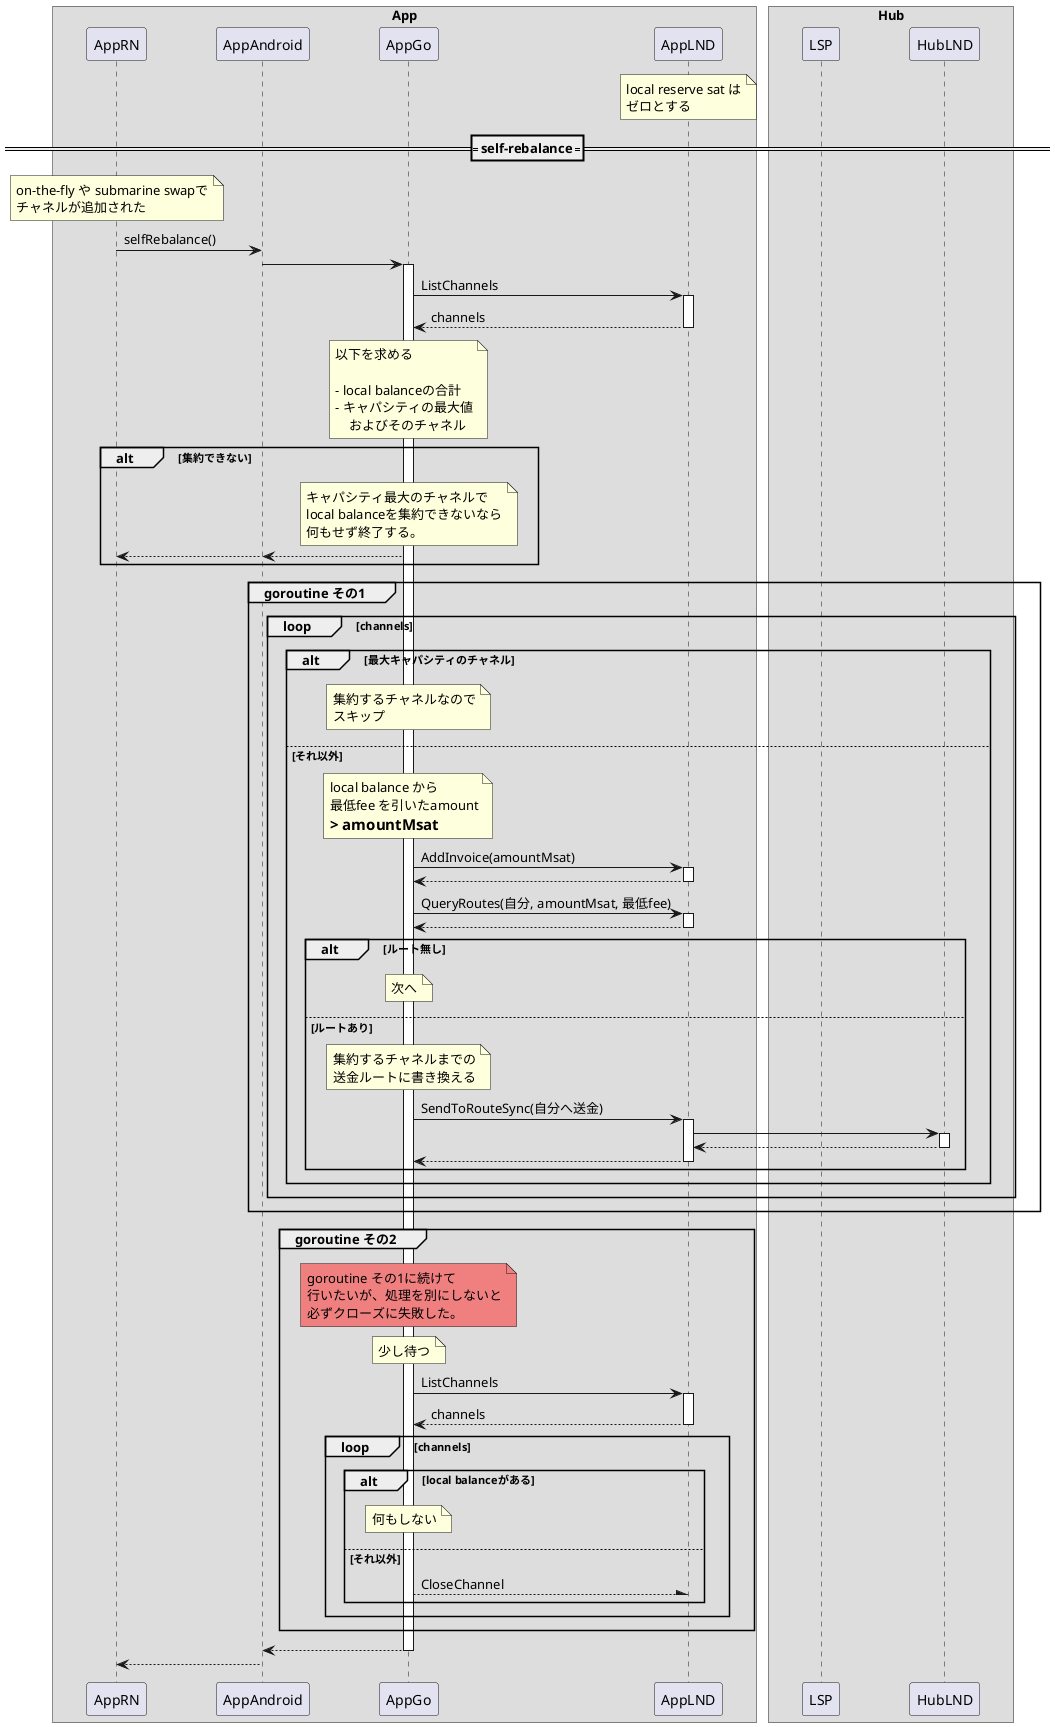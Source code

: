 @startuml self-rebalance
!pragma teoz true
' skinparam handwritten true
skinparam ParticipantPadding 30

box App
    participant AppRN
    participant AppAndroid
    participant AppGo
    participant AppLND
end box
box Hub
    participant LSP
    participant HubLND
end box

note over AppLND
    local reserve sat は
    ゼロとする
end note

==== self-rebalance ====

note over AppRN
    on-the-fly や submarine swapで
    チャネルが追加された
end note

AppRN -> AppAndroid: selfRebalance()
AppAndroid -> AppGo
activate AppGo

AppGo -> AppLND ++ : ListChannels
return channels

note over AppGo
    以下を求める

    - local balanceの合計
    - キャパシティの最大値
        およびそのチャネル
end note

alt 集約できない
note over AppGo
    キャパシティ最大のチャネルで
    local balanceを集約できないなら
    何もせず終了する。
end note
AppAndroid <-- AppGo
&AppRN <-- AppAndroid

end

group goroutine その1 
    loop channels
        alt 最大キャパシティのチャネル
            note over AppGo
                集約するチャネルなので
                スキップ
            end note
        else それ以外
            note over AppGo
                local balance から
                最低fee を引いたamount
                ==> amountMsat
            end note

            AppGo -> AppLND ++: AddInvoice(amountMsat)
            return

            AppGo -> AppLND ++: QueryRoutes(自分, amountMsat, 最低fee)
            return

            alt ルート無し
                note over AppGo
                    次へ
                end note
            else ルートあり
                note over AppGo
                    集約するチャネルまでの
                    送金ルートに書き換える
                end note
                AppGo -> AppLND ++: SendToRouteSync(自分へ送金)
                AppLND -> HubLND ++
                return
                return
            end
        end alt
    end loop
end group

group goroutine その2
    note over AppGo #LightCoral
        goroutine その1に続けて
        行いたいが、処理を別にしないと
        必ずクローズに失敗した。
    end note
    note over AppGo: 少し待つ

    AppGo -> AppLND ++ : ListChannels
    return channels

    loop channels
        alt local balanceがある
            note over AppGo
                何もしない
            end note
        else それ以外
            AppGo --\ AppLND: CloseChannel
        end alt
    end loop
end group

AppAndroid <-- AppGo
deactivate
AppRN <-- AppAndroid

@enduml